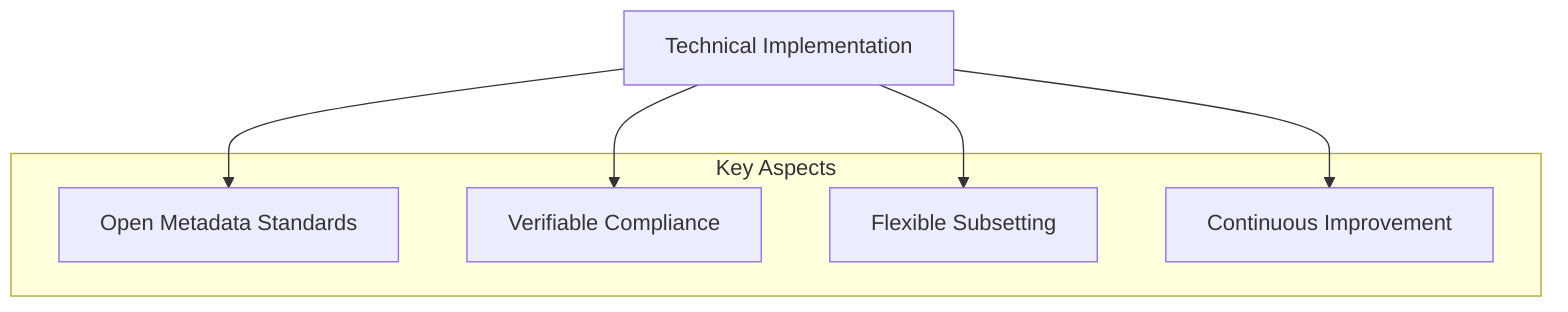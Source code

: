 graph TD
  A[Technical Implementation]
  subgraph Key Aspects
    B[Open Metadata Standards]
    C[Verifiable Compliance]
    D[Flexible Subsetting]
    E[Continuous Improvement]
  end
  A --> B
  A --> C
  A --> D
  A --> E